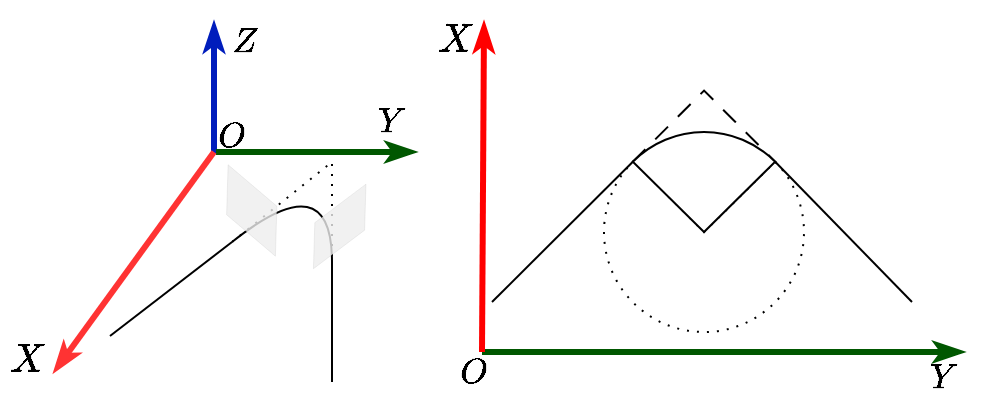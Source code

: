 <mxfile version="26.0.16">
  <diagram id="C5RBs43oDa-KdzZeNtuy" name="Page-1">
    <mxGraphModel dx="698" dy="398" grid="1" gridSize="10" guides="0" tooltips="1" connect="1" arrows="1" fold="1" page="1" pageScale="1" pageWidth="827" pageHeight="1169" math="1" shadow="0">
      <root>
        <mxCell id="WIyWlLk6GJQsqaUBKTNV-0" />
        <mxCell id="WIyWlLk6GJQsqaUBKTNV-1" parent="WIyWlLk6GJQsqaUBKTNV-0" />
        <mxCell id="5TxxBpX-_TyDcr7Xu072-0" value="" style="endArrow=classicThin;html=1;rounded=0;fillColor=#0050ef;strokeColor=#001DBC;strokeWidth=3;endFill=1;" parent="WIyWlLk6GJQsqaUBKTNV-1" edge="1">
          <mxGeometry width="50" height="50" relative="1" as="geometry">
            <mxPoint x="421" y="616" as="sourcePoint" />
            <mxPoint x="421" y="550" as="targetPoint" />
          </mxGeometry>
        </mxCell>
        <mxCell id="5TxxBpX-_TyDcr7Xu072-1" value="" style="endArrow=classicThin;html=1;rounded=0;fillColor=#008a00;strokeColor=#005700;strokeWidth=3;endFill=1;" parent="WIyWlLk6GJQsqaUBKTNV-1" edge="1">
          <mxGeometry width="50" height="50" relative="1" as="geometry">
            <mxPoint x="422" y="615" as="sourcePoint" />
            <mxPoint x="522" y="615" as="targetPoint" />
          </mxGeometry>
        </mxCell>
        <mxCell id="5TxxBpX-_TyDcr7Xu072-2" value="" style="endArrow=classicThin;html=1;rounded=0;fillColor=#e51400;strokeColor=#FF3333;strokeWidth=3;endFill=1;" parent="WIyWlLk6GJQsqaUBKTNV-1" edge="1">
          <mxGeometry width="50" height="50" relative="1" as="geometry">
            <mxPoint x="421" y="615" as="sourcePoint" />
            <mxPoint x="341" y="725" as="targetPoint" />
          </mxGeometry>
        </mxCell>
        <mxCell id="5TxxBpX-_TyDcr7Xu072-3" value="" style="endArrow=none;html=1;rounded=0;" parent="WIyWlLk6GJQsqaUBKTNV-1" edge="1">
          <mxGeometry width="50" height="50" relative="1" as="geometry">
            <mxPoint x="369" y="707" as="sourcePoint" />
            <mxPoint x="430" y="660" as="targetPoint" />
          </mxGeometry>
        </mxCell>
        <mxCell id="5TxxBpX-_TyDcr7Xu072-6" value="" style="endArrow=none;html=1;rounded=0;dashed=1;dashPattern=1 4;" parent="WIyWlLk6GJQsqaUBKTNV-1" edge="1">
          <mxGeometry width="50" height="50" relative="1" as="geometry">
            <mxPoint x="430" y="660" as="sourcePoint" />
            <mxPoint x="480" y="670" as="targetPoint" />
            <Array as="points">
              <mxPoint x="480" y="620" />
            </Array>
          </mxGeometry>
        </mxCell>
        <mxCell id="5TxxBpX-_TyDcr7Xu072-7" value="" style="endArrow=none;html=1;rounded=0;" parent="WIyWlLk6GJQsqaUBKTNV-1" edge="1">
          <mxGeometry width="50" height="50" relative="1" as="geometry">
            <mxPoint x="480" y="730" as="sourcePoint" />
            <mxPoint x="480" y="670" as="targetPoint" />
          </mxGeometry>
        </mxCell>
        <mxCell id="5TxxBpX-_TyDcr7Xu072-17" value="" style="endArrow=none;html=1;rounded=0;curved=1;" parent="WIyWlLk6GJQsqaUBKTNV-1" edge="1">
          <mxGeometry width="50" height="50" relative="1" as="geometry">
            <mxPoint x="480" y="670" as="sourcePoint" />
            <mxPoint x="430" y="660" as="targetPoint" />
            <Array as="points">
              <mxPoint x="480" y="620" />
            </Array>
          </mxGeometry>
        </mxCell>
        <mxCell id="5TxxBpX-_TyDcr7Xu072-19" value="" style="shape=parallelogram;perimeter=parallelogramPerimeter;whiteSpace=wrap;html=1;fixedSize=1;rotation=91.7;fillColor=#eeeeee;strokeColor=#36393d;opacity=80;strokeWidth=0;" parent="WIyWlLk6GJQsqaUBKTNV-1" vertex="1">
          <mxGeometry x="417.13" y="631.49" width="45" height="25" as="geometry" />
        </mxCell>
        <mxCell id="5TxxBpX-_TyDcr7Xu072-20" value="" style="shape=parallelogram;perimeter=parallelogramPerimeter;whiteSpace=wrap;html=1;fixedSize=1;rotation=91.7;fillColor=#eeeeee;strokeColor=#36393d;opacity=80;strokeWidth=0;flipH=1;" parent="WIyWlLk6GJQsqaUBKTNV-1" vertex="1">
          <mxGeometry x="462.08" y="639.47" width="43.04" height="25" as="geometry" />
        </mxCell>
        <mxCell id="7JKxJtPVkCgboowiUmaP-1" value="\(X\)" style="text;html=1;align=center;verticalAlign=middle;whiteSpace=wrap;rounded=0;fontSize=17;" vertex="1" parent="WIyWlLk6GJQsqaUBKTNV-1">
          <mxGeometry x="316" y="710" width="24" height="20" as="geometry" />
        </mxCell>
        <mxCell id="7JKxJtPVkCgboowiUmaP-2" value="\(Z\)" style="text;html=1;align=center;verticalAlign=middle;whiteSpace=wrap;rounded=0;fontSize=15;" vertex="1" parent="WIyWlLk6GJQsqaUBKTNV-1">
          <mxGeometry x="426" y="550" width="20" height="20" as="geometry" />
        </mxCell>
        <mxCell id="7JKxJtPVkCgboowiUmaP-3" value="\(Y\)" style="text;html=1;align=center;verticalAlign=middle;whiteSpace=wrap;rounded=0;fontSize=15;" vertex="1" parent="WIyWlLk6GJQsqaUBKTNV-1">
          <mxGeometry x="500" y="590" width="20" height="20" as="geometry" />
        </mxCell>
        <mxCell id="7JKxJtPVkCgboowiUmaP-4" value="" style="endArrow=classicThin;html=1;rounded=0;fillColor=#008a00;strokeColor=#005700;strokeWidth=3;endFill=1;" edge="1" parent="WIyWlLk6GJQsqaUBKTNV-1">
          <mxGeometry width="50" height="50" relative="1" as="geometry">
            <mxPoint x="555" y="715" as="sourcePoint" />
            <mxPoint x="796" y="715" as="targetPoint" />
          </mxGeometry>
        </mxCell>
        <mxCell id="7JKxJtPVkCgboowiUmaP-5" value="" style="endArrow=classicThin;html=1;rounded=0;fillColor=#e51400;strokeColor=light-dark(#ff0000, #ffacac);strokeWidth=3;endFill=1;" edge="1" parent="WIyWlLk6GJQsqaUBKTNV-1">
          <mxGeometry width="50" height="50" relative="1" as="geometry">
            <mxPoint x="555" y="715" as="sourcePoint" />
            <mxPoint x="556" y="550" as="targetPoint" />
          </mxGeometry>
        </mxCell>
        <mxCell id="7JKxJtPVkCgboowiUmaP-7" value="\(X\)" style="text;html=1;align=center;verticalAlign=middle;whiteSpace=wrap;rounded=0;fontSize=17;" vertex="1" parent="WIyWlLk6GJQsqaUBKTNV-1">
          <mxGeometry x="530" y="550" width="24" height="20" as="geometry" />
        </mxCell>
        <mxCell id="7JKxJtPVkCgboowiUmaP-9" value="\(Y\)" style="text;html=1;align=center;verticalAlign=middle;whiteSpace=wrap;rounded=0;fontSize=15;" vertex="1" parent="WIyWlLk6GJQsqaUBKTNV-1">
          <mxGeometry x="776" y="718" width="20" height="20" as="geometry" />
        </mxCell>
        <mxCell id="7JKxJtPVkCgboowiUmaP-21" value="\(O\)" style="text;html=1;align=center;verticalAlign=middle;whiteSpace=wrap;rounded=0;fontSize=15;" vertex="1" parent="WIyWlLk6GJQsqaUBKTNV-1">
          <mxGeometry x="425" y="602" width="10" height="10" as="geometry" />
        </mxCell>
        <mxCell id="7JKxJtPVkCgboowiUmaP-33" value="" style="shape=partialRectangle;whiteSpace=wrap;html=1;top=0;left=0;fillColor=none;fontFamily=Helvetica;fontSize=11;fontColor=default;labelBackgroundColor=default;rotation=-135;dashed=1;dashPattern=8 8;" vertex="1" parent="WIyWlLk6GJQsqaUBKTNV-1">
          <mxGeometry x="641.03" y="594.65" width="50" height="50" as="geometry" />
        </mxCell>
        <mxCell id="7JKxJtPVkCgboowiUmaP-35" value="" style="verticalLabelPosition=bottom;verticalAlign=top;html=1;shape=mxgraph.basic.pie;startAngle=0.126;endAngle=0.875;fontFamily=Helvetica;fontSize=11;fontColor=default;labelBackgroundColor=default;dashed=1;dashPattern=1 4;" vertex="1" parent="WIyWlLk6GJQsqaUBKTNV-1">
          <mxGeometry x="616" y="605" width="100" height="100" as="geometry" />
        </mxCell>
        <mxCell id="7JKxJtPVkCgboowiUmaP-36" value="" style="verticalLabelPosition=bottom;verticalAlign=top;html=1;shape=mxgraph.basic.pie;startAngle=0.374;endAngle=0.626;fontFamily=Helvetica;fontSize=11;fontColor=default;labelBackgroundColor=default;rotation=-180;" vertex="1" parent="WIyWlLk6GJQsqaUBKTNV-1">
          <mxGeometry x="616" y="605" width="100" height="100" as="geometry" />
        </mxCell>
        <mxCell id="7JKxJtPVkCgboowiUmaP-37" value="" style="endArrow=none;html=1;rounded=0;strokeColor=default;align=center;verticalAlign=middle;fontFamily=Helvetica;fontSize=11;fontColor=default;labelBackgroundColor=default;" edge="1" parent="WIyWlLk6GJQsqaUBKTNV-1">
          <mxGeometry width="50" height="50" relative="1" as="geometry">
            <mxPoint x="560" y="690" as="sourcePoint" />
            <mxPoint x="630.3" y="620" as="targetPoint" />
          </mxGeometry>
        </mxCell>
        <mxCell id="7JKxJtPVkCgboowiUmaP-39" value="" style="endArrow=none;html=1;rounded=0;strokeColor=default;align=center;verticalAlign=middle;fontFamily=Helvetica;fontSize=11;fontColor=default;labelBackgroundColor=default;" edge="1" parent="WIyWlLk6GJQsqaUBKTNV-1">
          <mxGeometry width="50" height="50" relative="1" as="geometry">
            <mxPoint x="770" y="690" as="sourcePoint" />
            <mxPoint x="701.7" y="620" as="targetPoint" />
          </mxGeometry>
        </mxCell>
        <mxCell id="7JKxJtPVkCgboowiUmaP-40" value="\(O\)" style="text;html=1;align=center;verticalAlign=middle;whiteSpace=wrap;rounded=0;fontSize=15;" vertex="1" parent="WIyWlLk6GJQsqaUBKTNV-1">
          <mxGeometry x="546" y="720" width="10" height="10" as="geometry" />
        </mxCell>
      </root>
    </mxGraphModel>
  </diagram>
</mxfile>
